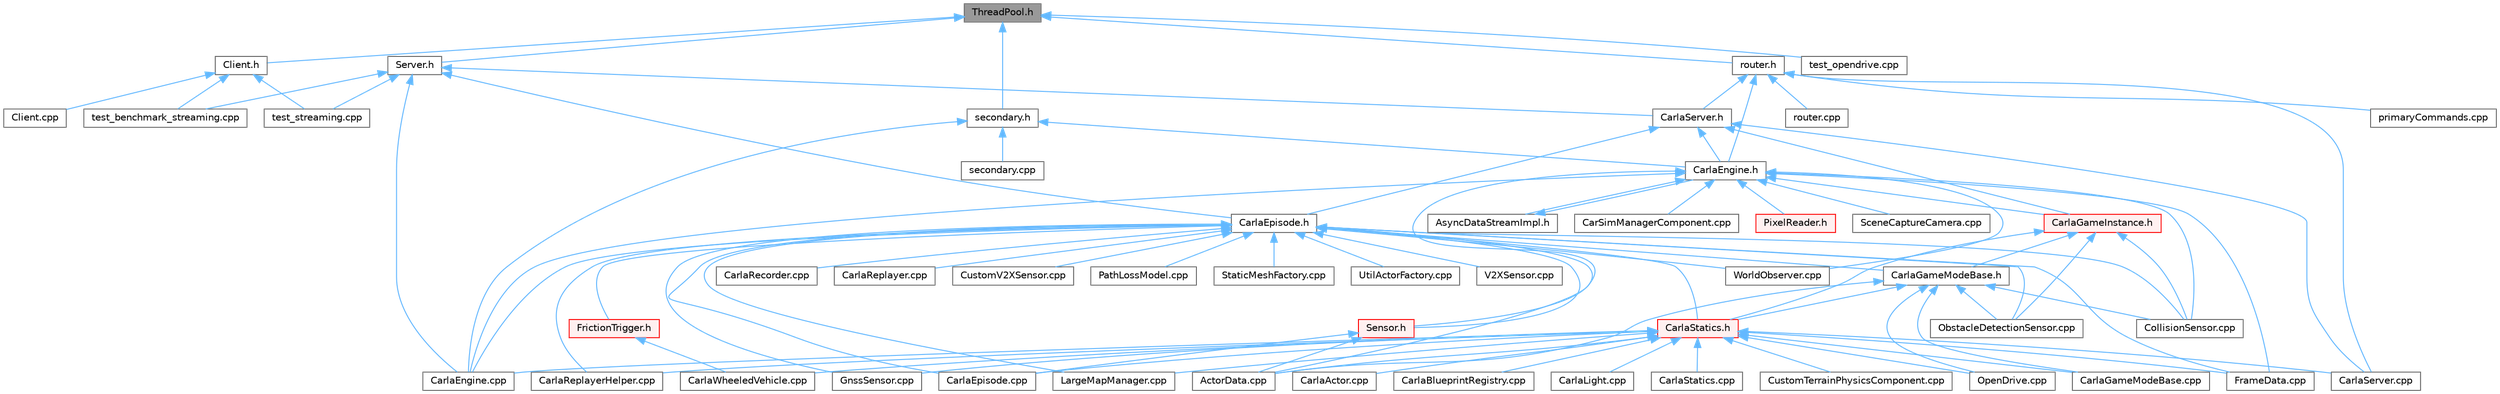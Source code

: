 digraph "ThreadPool.h"
{
 // INTERACTIVE_SVG=YES
 // LATEX_PDF_SIZE
  bgcolor="transparent";
  edge [fontname=Helvetica,fontsize=10,labelfontname=Helvetica,labelfontsize=10];
  node [fontname=Helvetica,fontsize=10,shape=box,height=0.2,width=0.4];
  Node1 [id="Node000001",label="ThreadPool.h",height=0.2,width=0.4,color="gray40", fillcolor="grey60", style="filled", fontcolor="black",tooltip=" "];
  Node1 -> Node2 [id="edge1_Node000001_Node000002",dir="back",color="steelblue1",style="solid",tooltip=" "];
  Node2 [id="Node000002",label="Client.h",height=0.2,width=0.4,color="grey40", fillcolor="white", style="filled",URL="$dc/d68/streaming_2Client_8h.html",tooltip=" "];
  Node2 -> Node3 [id="edge2_Node000002_Node000003",dir="back",color="steelblue1",style="solid",tooltip=" "];
  Node3 [id="Node000003",label="Client.cpp",height=0.2,width=0.4,color="grey40", fillcolor="white", style="filled",URL="$dc/d4a/client_2detail_2Client_8cpp.html",tooltip=" "];
  Node2 -> Node4 [id="edge3_Node000002_Node000004",dir="back",color="steelblue1",style="solid",tooltip=" "];
  Node4 [id="Node000004",label="test_benchmark_streaming.cpp",height=0.2,width=0.4,color="grey40", fillcolor="white", style="filled",URL="$db/dc1/test__benchmark__streaming_8cpp.html",tooltip=" "];
  Node2 -> Node5 [id="edge4_Node000002_Node000005",dir="back",color="steelblue1",style="solid",tooltip=" "];
  Node5 [id="Node000005",label="test_streaming.cpp",height=0.2,width=0.4,color="grey40", fillcolor="white", style="filled",URL="$d3/d36/test__streaming_8cpp.html",tooltip=" "];
  Node1 -> Node6 [id="edge5_Node000001_Node000006",dir="back",color="steelblue1",style="solid",tooltip=" "];
  Node6 [id="Node000006",label="Server.h",height=0.2,width=0.4,color="grey40", fillcolor="white", style="filled",URL="$d8/df6/streaming_2Server_8h.html",tooltip=" "];
  Node6 -> Node7 [id="edge6_Node000006_Node000007",dir="back",color="steelblue1",style="solid",tooltip=" "];
  Node7 [id="Node000007",label="CarlaEngine.cpp",height=0.2,width=0.4,color="grey40", fillcolor="white", style="filled",URL="$d6/da1/CarlaEngine_8cpp.html",tooltip=" "];
  Node6 -> Node8 [id="edge7_Node000006_Node000008",dir="back",color="steelblue1",style="solid",tooltip=" "];
  Node8 [id="Node000008",label="CarlaEpisode.h",height=0.2,width=0.4,color="grey40", fillcolor="white", style="filled",URL="$de/db8/CarlaEpisode_8h.html",tooltip=" "];
  Node8 -> Node9 [id="edge8_Node000008_Node000009",dir="back",color="steelblue1",style="solid",tooltip=" "];
  Node9 [id="Node000009",label="ActorData.cpp",height=0.2,width=0.4,color="grey40", fillcolor="white", style="filled",URL="$da/d7f/ActorData_8cpp.html",tooltip=" "];
  Node8 -> Node7 [id="edge9_Node000008_Node000007",dir="back",color="steelblue1",style="solid",tooltip=" "];
  Node8 -> Node10 [id="edge10_Node000008_Node000010",dir="back",color="steelblue1",style="solid",tooltip=" "];
  Node10 [id="Node000010",label="CarlaEpisode.cpp",height=0.2,width=0.4,color="grey40", fillcolor="white", style="filled",URL="$d6/dd9/CarlaEpisode_8cpp.html",tooltip=" "];
  Node8 -> Node11 [id="edge11_Node000008_Node000011",dir="back",color="steelblue1",style="solid",tooltip=" "];
  Node11 [id="Node000011",label="CarlaGameModeBase.h",height=0.2,width=0.4,color="grey40", fillcolor="white", style="filled",URL="$d3/d49/CarlaGameModeBase_8h.html",tooltip=" "];
  Node11 -> Node9 [id="edge12_Node000011_Node000009",dir="back",color="steelblue1",style="solid",tooltip=" "];
  Node11 -> Node12 [id="edge13_Node000011_Node000012",dir="back",color="steelblue1",style="solid",tooltip=" "];
  Node12 [id="Node000012",label="CarlaGameModeBase.cpp",height=0.2,width=0.4,color="grey40", fillcolor="white", style="filled",URL="$d0/d2e/CarlaGameModeBase_8cpp.html",tooltip=" "];
  Node11 -> Node13 [id="edge14_Node000011_Node000013",dir="back",color="steelblue1",style="solid",tooltip=" "];
  Node13 [id="Node000013",label="CarlaStatics.h",height=0.2,width=0.4,color="red", fillcolor="#FFF0F0", style="filled",URL="$d9/dc8/CarlaStatics_8h.html",tooltip=" "];
  Node13 -> Node9 [id="edge15_Node000013_Node000009",dir="back",color="steelblue1",style="solid",tooltip=" "];
  Node13 -> Node14 [id="edge16_Node000013_Node000014",dir="back",color="steelblue1",style="solid",tooltip=" "];
  Node14 [id="Node000014",label="CarlaActor.cpp",height=0.2,width=0.4,color="grey40", fillcolor="white", style="filled",URL="$d3/d43/CarlaActor_8cpp.html",tooltip=" "];
  Node13 -> Node15 [id="edge17_Node000013_Node000015",dir="back",color="steelblue1",style="solid",tooltip=" "];
  Node15 [id="Node000015",label="CarlaBlueprintRegistry.cpp",height=0.2,width=0.4,color="grey40", fillcolor="white", style="filled",URL="$d0/d3b/CarlaBlueprintRegistry_8cpp.html",tooltip=" "];
  Node13 -> Node7 [id="edge18_Node000013_Node000007",dir="back",color="steelblue1",style="solid",tooltip=" "];
  Node13 -> Node10 [id="edge19_Node000013_Node000010",dir="back",color="steelblue1",style="solid",tooltip=" "];
  Node13 -> Node12 [id="edge20_Node000013_Node000012",dir="back",color="steelblue1",style="solid",tooltip=" "];
  Node13 -> Node16 [id="edge21_Node000013_Node000016",dir="back",color="steelblue1",style="solid",tooltip=" "];
  Node16 [id="Node000016",label="CarlaLight.cpp",height=0.2,width=0.4,color="grey40", fillcolor="white", style="filled",URL="$d9/d95/CarlaLight_8cpp.html",tooltip=" "];
  Node13 -> Node17 [id="edge22_Node000013_Node000017",dir="back",color="steelblue1",style="solid",tooltip=" "];
  Node17 [id="Node000017",label="CarlaReplayerHelper.cpp",height=0.2,width=0.4,color="grey40", fillcolor="white", style="filled",URL="$d2/d32/CarlaReplayerHelper_8cpp.html",tooltip=" "];
  Node13 -> Node18 [id="edge23_Node000013_Node000018",dir="back",color="steelblue1",style="solid",tooltip=" "];
  Node18 [id="Node000018",label="CarlaServer.cpp",height=0.2,width=0.4,color="grey40", fillcolor="white", style="filled",URL="$db/d6c/CarlaServer_8cpp.html",tooltip=" "];
  Node13 -> Node19 [id="edge24_Node000013_Node000019",dir="back",color="steelblue1",style="solid",tooltip=" "];
  Node19 [id="Node000019",label="CarlaStatics.cpp",height=0.2,width=0.4,color="grey40", fillcolor="white", style="filled",URL="$d5/d6e/CarlaStatics_8cpp.html",tooltip=" "];
  Node13 -> Node20 [id="edge25_Node000013_Node000020",dir="back",color="steelblue1",style="solid",tooltip=" "];
  Node20 [id="Node000020",label="CarlaWheeledVehicle.cpp",height=0.2,width=0.4,color="grey40", fillcolor="white", style="filled",URL="$dc/d65/CarlaWheeledVehicle_8cpp.html",tooltip=" "];
  Node13 -> Node21 [id="edge26_Node000013_Node000021",dir="back",color="steelblue1",style="solid",tooltip=" "];
  Node21 [id="Node000021",label="CustomTerrainPhysicsComponent.cpp",height=0.2,width=0.4,color="grey40", fillcolor="white", style="filled",URL="$d1/d59/CustomTerrainPhysicsComponent_8cpp.html",tooltip=" "];
  Node13 -> Node23 [id="edge27_Node000013_Node000023",dir="back",color="steelblue1",style="solid",tooltip=" "];
  Node23 [id="Node000023",label="FrameData.cpp",height=0.2,width=0.4,color="grey40", fillcolor="white", style="filled",URL="$df/d8a/FrameData_8cpp.html",tooltip=" "];
  Node13 -> Node24 [id="edge28_Node000013_Node000024",dir="back",color="steelblue1",style="solid",tooltip=" "];
  Node24 [id="Node000024",label="GnssSensor.cpp",height=0.2,width=0.4,color="grey40", fillcolor="white", style="filled",URL="$d7/d22/GnssSensor_8cpp.html",tooltip=" "];
  Node13 -> Node25 [id="edge29_Node000013_Node000025",dir="back",color="steelblue1",style="solid",tooltip=" "];
  Node25 [id="Node000025",label="LargeMapManager.cpp",height=0.2,width=0.4,color="grey40", fillcolor="white", style="filled",URL="$df/d6c/LargeMapManager_8cpp.html",tooltip=" "];
  Node13 -> Node26 [id="edge30_Node000013_Node000026",dir="back",color="steelblue1",style="solid",tooltip=" "];
  Node26 [id="Node000026",label="OpenDrive.cpp",height=0.2,width=0.4,color="grey40", fillcolor="white", style="filled",URL="$d9/d30/Unreal_2CarlaUE4_2Plugins_2Carla_2Source_2Carla_2OpenDrive_2OpenDrive_8cpp.html",tooltip=" "];
  Node11 -> Node41 [id="edge31_Node000011_Node000041",dir="back",color="steelblue1",style="solid",tooltip=" "];
  Node41 [id="Node000041",label="CollisionSensor.cpp",height=0.2,width=0.4,color="grey40", fillcolor="white", style="filled",URL="$da/df0/CollisionSensor_8cpp.html",tooltip=" "];
  Node11 -> Node42 [id="edge32_Node000011_Node000042",dir="back",color="steelblue1",style="solid",tooltip=" "];
  Node42 [id="Node000042",label="ObstacleDetectionSensor.cpp",height=0.2,width=0.4,color="grey40", fillcolor="white", style="filled",URL="$d2/d70/ObstacleDetectionSensor_8cpp.html",tooltip=" "];
  Node11 -> Node26 [id="edge33_Node000011_Node000026",dir="back",color="steelblue1",style="solid",tooltip=" "];
  Node8 -> Node43 [id="edge34_Node000008_Node000043",dir="back",color="steelblue1",style="solid",tooltip=" "];
  Node43 [id="Node000043",label="CarlaRecorder.cpp",height=0.2,width=0.4,color="grey40", fillcolor="white", style="filled",URL="$da/d49/CarlaRecorder_8cpp.html",tooltip=" "];
  Node8 -> Node44 [id="edge35_Node000008_Node000044",dir="back",color="steelblue1",style="solid",tooltip=" "];
  Node44 [id="Node000044",label="CarlaReplayer.cpp",height=0.2,width=0.4,color="grey40", fillcolor="white", style="filled",URL="$db/dba/CarlaReplayer_8cpp.html",tooltip=" "];
  Node8 -> Node17 [id="edge36_Node000008_Node000017",dir="back",color="steelblue1",style="solid",tooltip=" "];
  Node8 -> Node13 [id="edge37_Node000008_Node000013",dir="back",color="steelblue1",style="solid",tooltip=" "];
  Node8 -> Node41 [id="edge38_Node000008_Node000041",dir="back",color="steelblue1",style="solid",tooltip=" "];
  Node8 -> Node45 [id="edge39_Node000008_Node000045",dir="back",color="steelblue1",style="solid",tooltip=" "];
  Node45 [id="Node000045",label="CustomV2XSensor.cpp",height=0.2,width=0.4,color="grey40", fillcolor="white", style="filled",URL="$d8/d97/CustomV2XSensor_8cpp.html",tooltip=" "];
  Node8 -> Node23 [id="edge40_Node000008_Node000023",dir="back",color="steelblue1",style="solid",tooltip=" "];
  Node8 -> Node46 [id="edge41_Node000008_Node000046",dir="back",color="steelblue1",style="solid",tooltip=" "];
  Node46 [id="Node000046",label="FrictionTrigger.h",height=0.2,width=0.4,color="red", fillcolor="#FFF0F0", style="filled",URL="$d4/d30/FrictionTrigger_8h.html",tooltip=" "];
  Node46 -> Node20 [id="edge42_Node000046_Node000020",dir="back",color="steelblue1",style="solid",tooltip=" "];
  Node8 -> Node24 [id="edge43_Node000008_Node000024",dir="back",color="steelblue1",style="solid",tooltip=" "];
  Node8 -> Node25 [id="edge44_Node000008_Node000025",dir="back",color="steelblue1",style="solid",tooltip=" "];
  Node8 -> Node42 [id="edge45_Node000008_Node000042",dir="back",color="steelblue1",style="solid",tooltip=" "];
  Node8 -> Node48 [id="edge46_Node000008_Node000048",dir="back",color="steelblue1",style="solid",tooltip=" "];
  Node48 [id="Node000048",label="PathLossModel.cpp",height=0.2,width=0.4,color="grey40", fillcolor="white", style="filled",URL="$d9/dcb/PathLossModel_8cpp.html",tooltip=" "];
  Node8 -> Node49 [id="edge47_Node000008_Node000049",dir="back",color="steelblue1",style="solid",tooltip=" "];
  Node49 [id="Node000049",label="Sensor.h",height=0.2,width=0.4,color="red", fillcolor="#FFF0F0", style="filled",URL="$d7/d7d/Unreal_2CarlaUE4_2Plugins_2Carla_2Source_2Carla_2Sensor_2Sensor_8h.html",tooltip=" "];
  Node49 -> Node9 [id="edge48_Node000049_Node000009",dir="back",color="steelblue1",style="solid",tooltip=" "];
  Node49 -> Node10 [id="edge49_Node000049_Node000010",dir="back",color="steelblue1",style="solid",tooltip=" "];
  Node8 -> Node78 [id="edge50_Node000008_Node000078",dir="back",color="steelblue1",style="solid",tooltip=" "];
  Node78 [id="Node000078",label="StaticMeshFactory.cpp",height=0.2,width=0.4,color="grey40", fillcolor="white", style="filled",URL="$d7/dc4/StaticMeshFactory_8cpp.html",tooltip=" "];
  Node8 -> Node79 [id="edge51_Node000008_Node000079",dir="back",color="steelblue1",style="solid",tooltip=" "];
  Node79 [id="Node000079",label="UtilActorFactory.cpp",height=0.2,width=0.4,color="grey40", fillcolor="white", style="filled",URL="$dc/df0/UtilActorFactory_8cpp.html",tooltip=" "];
  Node8 -> Node53 [id="edge52_Node000008_Node000053",dir="back",color="steelblue1",style="solid",tooltip=" "];
  Node53 [id="Node000053",label="V2XSensor.cpp",height=0.2,width=0.4,color="grey40", fillcolor="white", style="filled",URL="$d2/df9/V2XSensor_8cpp.html",tooltip=" "];
  Node8 -> Node97 [id="edge53_Node000008_Node000097",dir="back",color="steelblue1",style="solid",tooltip=" "];
  Node97 [id="Node000097",label="WorldObserver.cpp",height=0.2,width=0.4,color="grey40", fillcolor="white", style="filled",URL="$d9/de7/WorldObserver_8cpp.html",tooltip=" "];
  Node6 -> Node98 [id="edge54_Node000006_Node000098",dir="back",color="steelblue1",style="solid",tooltip=" "];
  Node98 [id="Node000098",label="CarlaServer.h",height=0.2,width=0.4,color="grey40", fillcolor="white", style="filled",URL="$d0/d35/CarlaServer_8h.html",tooltip=" "];
  Node98 -> Node99 [id="edge55_Node000098_Node000099",dir="back",color="steelblue1",style="solid",tooltip=" "];
  Node99 [id="Node000099",label="CarlaEngine.h",height=0.2,width=0.4,color="grey40", fillcolor="white", style="filled",URL="$d0/d11/CarlaEngine_8h.html",tooltip=" "];
  Node99 -> Node100 [id="edge56_Node000099_Node000100",dir="back",color="steelblue1",style="solid",tooltip=" "];
  Node100 [id="Node000100",label="AsyncDataStreamImpl.h",height=0.2,width=0.4,color="grey40", fillcolor="white", style="filled",URL="$d0/d17/AsyncDataStreamImpl_8h.html",tooltip=" "];
  Node100 -> Node99 [id="edge57_Node000100_Node000099",dir="back",color="steelblue1",style="solid",tooltip=" "];
  Node99 -> Node101 [id="edge58_Node000099_Node000101",dir="back",color="steelblue1",style="solid",tooltip=" "];
  Node101 [id="Node000101",label="CarSimManagerComponent.cpp",height=0.2,width=0.4,color="grey40", fillcolor="white", style="filled",URL="$d2/d56/CarSimManagerComponent_8cpp.html",tooltip=" "];
  Node99 -> Node7 [id="edge59_Node000099_Node000007",dir="back",color="steelblue1",style="solid",tooltip=" "];
  Node99 -> Node102 [id="edge60_Node000099_Node000102",dir="back",color="steelblue1",style="solid",tooltip=" "];
  Node102 [id="Node000102",label="CarlaGameInstance.h",height=0.2,width=0.4,color="red", fillcolor="#FFF0F0", style="filled",URL="$d2/dba/CarlaGameInstance_8h.html",tooltip=" "];
  Node102 -> Node11 [id="edge61_Node000102_Node000011",dir="back",color="steelblue1",style="solid",tooltip=" "];
  Node102 -> Node13 [id="edge62_Node000102_Node000013",dir="back",color="steelblue1",style="solid",tooltip=" "];
  Node102 -> Node41 [id="edge63_Node000102_Node000041",dir="back",color="steelblue1",style="solid",tooltip=" "];
  Node102 -> Node42 [id="edge64_Node000102_Node000042",dir="back",color="steelblue1",style="solid",tooltip=" "];
  Node99 -> Node41 [id="edge65_Node000099_Node000041",dir="back",color="steelblue1",style="solid",tooltip=" "];
  Node99 -> Node23 [id="edge66_Node000099_Node000023",dir="back",color="steelblue1",style="solid",tooltip=" "];
  Node99 -> Node106 [id="edge67_Node000099_Node000106",dir="back",color="steelblue1",style="solid",tooltip=" "];
  Node106 [id="Node000106",label="PixelReader.h",height=0.2,width=0.4,color="red", fillcolor="#FFF0F0", style="filled",URL="$df/d2e/PixelReader_8h.html",tooltip=" "];
  Node99 -> Node73 [id="edge68_Node000099_Node000073",dir="back",color="steelblue1",style="solid",tooltip=" "];
  Node73 [id="Node000073",label="SceneCaptureCamera.cpp",height=0.2,width=0.4,color="grey40", fillcolor="white", style="filled",URL="$d1/dec/SceneCaptureCamera_8cpp.html",tooltip=" "];
  Node99 -> Node49 [id="edge69_Node000099_Node000049",dir="back",color="steelblue1",style="solid",tooltip=" "];
  Node99 -> Node97 [id="edge70_Node000099_Node000097",dir="back",color="steelblue1",style="solid",tooltip=" "];
  Node98 -> Node8 [id="edge71_Node000098_Node000008",dir="back",color="steelblue1",style="solid",tooltip=" "];
  Node98 -> Node102 [id="edge72_Node000098_Node000102",dir="back",color="steelblue1",style="solid",tooltip=" "];
  Node98 -> Node18 [id="edge73_Node000098_Node000018",dir="back",color="steelblue1",style="solid",tooltip=" "];
  Node6 -> Node4 [id="edge74_Node000006_Node000004",dir="back",color="steelblue1",style="solid",tooltip=" "];
  Node6 -> Node5 [id="edge75_Node000006_Node000005",dir="back",color="steelblue1",style="solid",tooltip=" "];
  Node1 -> Node109 [id="edge76_Node000001_Node000109",dir="back",color="steelblue1",style="solid",tooltip=" "];
  Node109 [id="Node000109",label="router.h",height=0.2,width=0.4,color="grey40", fillcolor="white", style="filled",URL="$da/db7/router_8h.html",tooltip=" "];
  Node109 -> Node99 [id="edge77_Node000109_Node000099",dir="back",color="steelblue1",style="solid",tooltip=" "];
  Node109 -> Node18 [id="edge78_Node000109_Node000018",dir="back",color="steelblue1",style="solid",tooltip=" "];
  Node109 -> Node98 [id="edge79_Node000109_Node000098",dir="back",color="steelblue1",style="solid",tooltip=" "];
  Node109 -> Node110 [id="edge80_Node000109_Node000110",dir="back",color="steelblue1",style="solid",tooltip=" "];
  Node110 [id="Node000110",label="primaryCommands.cpp",height=0.2,width=0.4,color="grey40", fillcolor="white", style="filled",URL="$d6/da8/primaryCommands_8cpp.html",tooltip=" "];
  Node109 -> Node111 [id="edge81_Node000109_Node000111",dir="back",color="steelblue1",style="solid",tooltip=" "];
  Node111 [id="Node000111",label="router.cpp",height=0.2,width=0.4,color="grey40", fillcolor="white", style="filled",URL="$d9/da3/router_8cpp.html",tooltip=" "];
  Node1 -> Node112 [id="edge82_Node000001_Node000112",dir="back",color="steelblue1",style="solid",tooltip=" "];
  Node112 [id="Node000112",label="secondary.h",height=0.2,width=0.4,color="grey40", fillcolor="white", style="filled",URL="$de/df9/secondary_8h.html",tooltip=" "];
  Node112 -> Node7 [id="edge83_Node000112_Node000007",dir="back",color="steelblue1",style="solid",tooltip=" "];
  Node112 -> Node99 [id="edge84_Node000112_Node000099",dir="back",color="steelblue1",style="solid",tooltip=" "];
  Node112 -> Node113 [id="edge85_Node000112_Node000113",dir="back",color="steelblue1",style="solid",tooltip=" "];
  Node113 [id="Node000113",label="secondary.cpp",height=0.2,width=0.4,color="grey40", fillcolor="white", style="filled",URL="$de/d48/secondary_8cpp.html",tooltip=" "];
  Node1 -> Node114 [id="edge86_Node000001_Node000114",dir="back",color="steelblue1",style="solid",tooltip=" "];
  Node114 [id="Node000114",label="test_opendrive.cpp",height=0.2,width=0.4,color="grey40", fillcolor="white", style="filled",URL="$d1/dc0/test__opendrive_8cpp.html",tooltip=" "];
}
